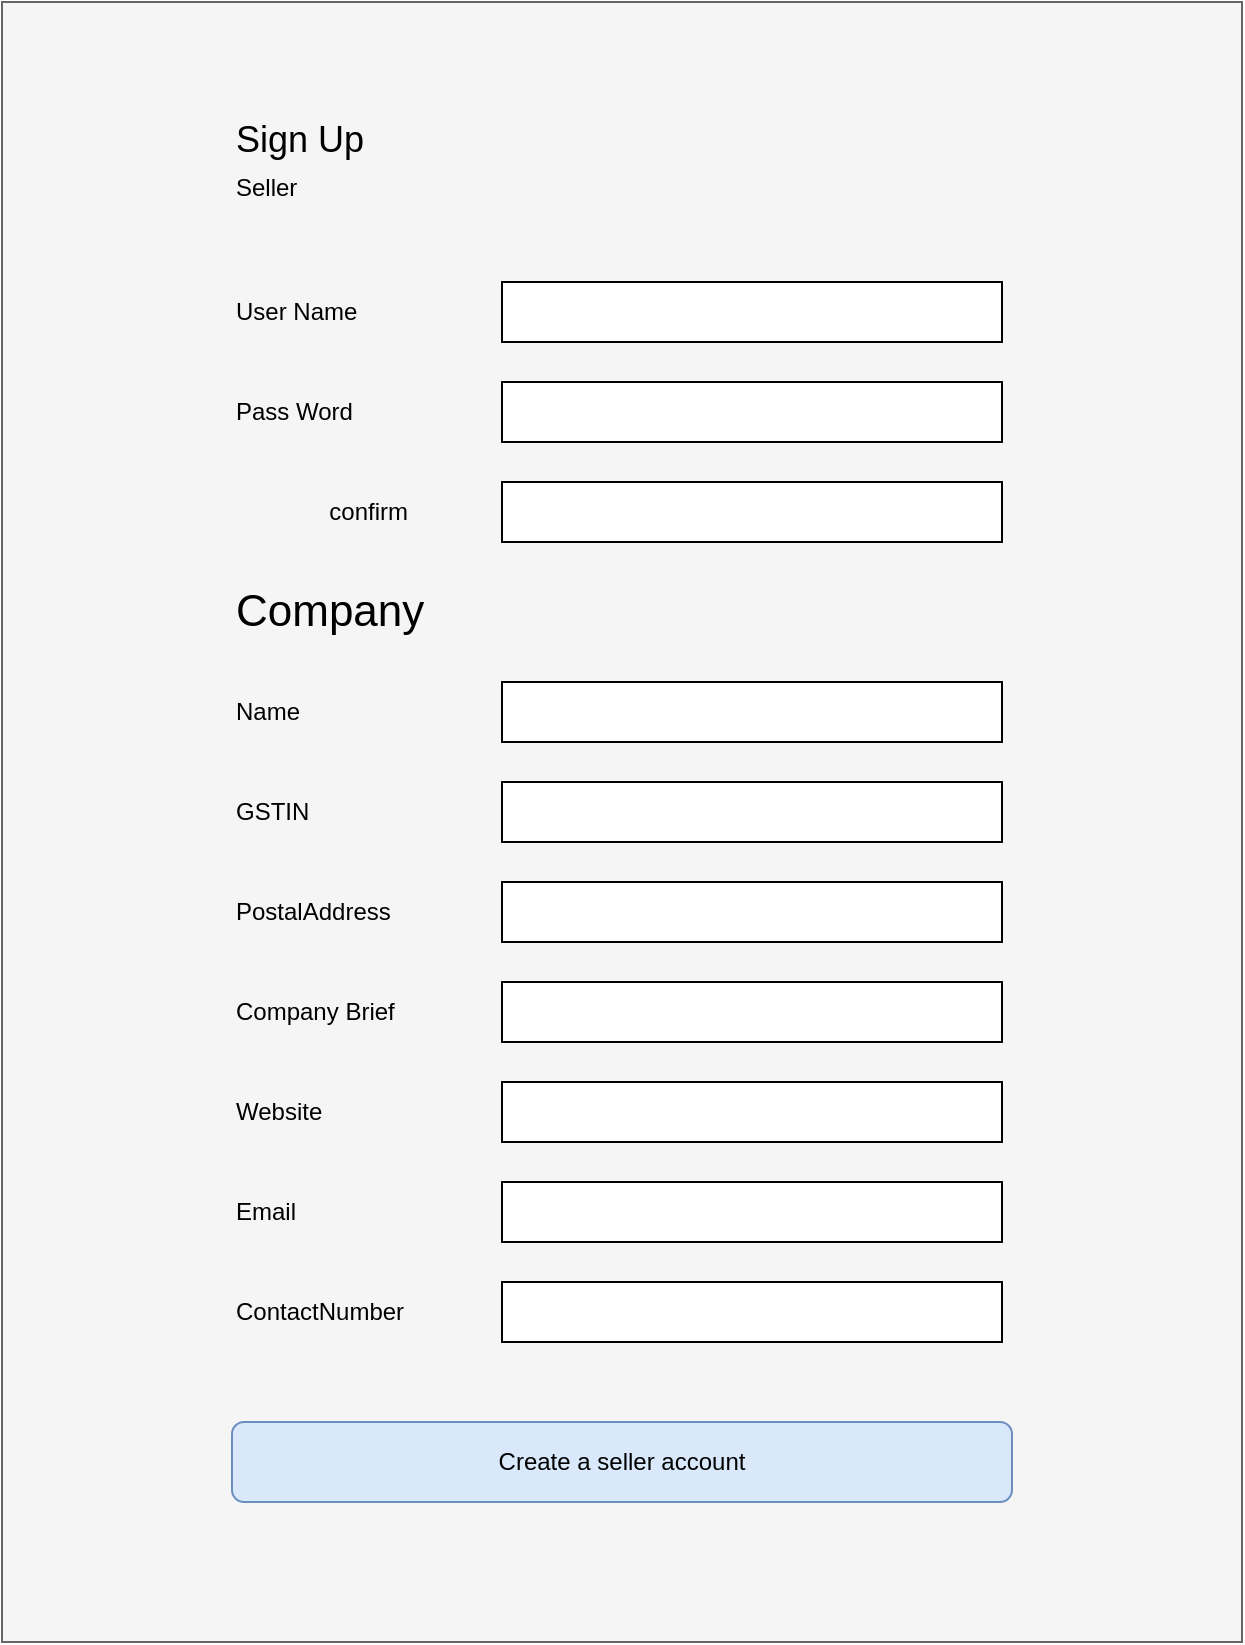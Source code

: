 <mxfile version="12.9.11"><diagram id="Kka3aJQ5U4JEoeN57MU2" name="Page-1"><mxGraphModel dx="1422" dy="769" grid="1" gridSize="10" guides="1" tooltips="1" connect="1" arrows="1" fold="1" page="1" pageScale="1" pageWidth="827" pageHeight="1169" math="0" shadow="0"><root><mxCell id="0"/><mxCell id="1" parent="0"/><mxCell id="M6Q5aE4et73TKSMjfHFa-4" value="" style="rounded=0;whiteSpace=wrap;html=1;fillColor=#f5f5f5;strokeColor=#666666;fontColor=#333333;glass=0;shadow=0;comic=0;" parent="1" vertex="1"><mxGeometry x="55" y="100" width="620" height="820" as="geometry"/></mxCell><mxCell id="M6Q5aE4et73TKSMjfHFa-3" value="&lt;p style=&quot;line-height: 130%&quot;&gt;&lt;/p&gt;&lt;div&gt;&lt;font style=&quot;font-size: 18px&quot;&gt;Sign Up&lt;/font&gt;&lt;/div&gt;&lt;div&gt;&lt;font style=&quot;font-size: 18px&quot;&gt;&lt;font style=&quot;font-size: 12px&quot;&gt;Seller&lt;/font&gt;&lt;br&gt;&lt;/font&gt;&lt;/div&gt;&lt;p&gt;&lt;/p&gt;" style="text;html=1;strokeColor=none;fillColor=none;align=left;verticalAlign=middle;whiteSpace=wrap;rounded=0;" parent="1" vertex="1"><mxGeometry x="170" y="140" width="120" height="80" as="geometry"/></mxCell><mxCell id="M6Q5aE4et73TKSMjfHFa-23" value="Create a seller account" style="rounded=1;whiteSpace=wrap;html=1;fillColor=#dae8fc;strokeColor=#6c8ebf;" parent="1" vertex="1"><mxGeometry x="170" y="810" width="390" height="40" as="geometry"/></mxCell><mxCell id="fy9cm8ZcaS9VCyLOALBd-1" value="" style="rounded=0;whiteSpace=wrap;html=1;shadow=0;glass=0;comic=0;" parent="1" vertex="1"><mxGeometry x="305" y="240" width="250" height="30" as="geometry"/></mxCell><mxCell id="fy9cm8ZcaS9VCyLOALBd-2" value="User Name" style="text;html=1;strokeColor=none;fillColor=none;align=left;verticalAlign=middle;whiteSpace=wrap;rounded=0;shadow=0;glass=0;comic=0;" parent="1" vertex="1"><mxGeometry x="170" y="240" width="90" height="30" as="geometry"/></mxCell><mxCell id="fy9cm8ZcaS9VCyLOALBd-3" value="Pass Word" style="text;html=1;strokeColor=none;fillColor=none;align=left;verticalAlign=middle;whiteSpace=wrap;rounded=0;shadow=0;glass=0;comic=0;" parent="1" vertex="1"><mxGeometry x="170" y="290" width="90" height="30" as="geometry"/></mxCell><mxCell id="fy9cm8ZcaS9VCyLOALBd-4" value="" style="rounded=0;whiteSpace=wrap;html=1;shadow=0;glass=0;comic=0;" parent="1" vertex="1"><mxGeometry x="305" y="290" width="250" height="30" as="geometry"/></mxCell><mxCell id="fy9cm8ZcaS9VCyLOALBd-7" value="&lt;p style=&quot;font-size: 22px&quot;&gt;&lt;font style=&quot;font-size: 22px&quot;&gt;&lt;span lang=&quot;EN-US&quot;&gt;Company&lt;/span&gt;&lt;/font&gt;&lt;/p&gt;" style="text;html=1;strokeColor=none;fillColor=none;align=left;verticalAlign=middle;whiteSpace=wrap;rounded=0;shadow=0;glass=0;comic=0;" parent="1" vertex="1"><mxGeometry x="170" y="390" width="90" height="30" as="geometry"/></mxCell><mxCell id="fy9cm8ZcaS9VCyLOALBd-8" value="" style="rounded=0;whiteSpace=wrap;html=1;shadow=0;glass=0;comic=0;" parent="1" vertex="1"><mxGeometry x="305" y="440" width="250" height="30" as="geometry"/></mxCell><mxCell id="fy9cm8ZcaS9VCyLOALBd-9" value="confirm" style="text;html=1;strokeColor=none;fillColor=none;align=right;verticalAlign=middle;whiteSpace=wrap;rounded=0;shadow=0;glass=0;comic=0;" parent="1" vertex="1"><mxGeometry x="170" y="340" width="90" height="30" as="geometry"/></mxCell><mxCell id="fy9cm8ZcaS9VCyLOALBd-10" value="" style="rounded=0;whiteSpace=wrap;html=1;shadow=0;glass=0;comic=0;" parent="1" vertex="1"><mxGeometry x="305" y="340" width="250" height="30" as="geometry"/></mxCell><mxCell id="ZIlUYSITAoscAf5mMBly-1" value="Name" style="text;html=1;strokeColor=none;fillColor=none;align=left;verticalAlign=middle;whiteSpace=wrap;rounded=0;shadow=0;glass=0;comic=0;" vertex="1" parent="1"><mxGeometry x="170" y="440" width="90" height="30" as="geometry"/></mxCell><mxCell id="ZIlUYSITAoscAf5mMBly-2" value="" style="rounded=0;whiteSpace=wrap;html=1;shadow=0;glass=0;comic=0;" vertex="1" parent="1"><mxGeometry x="305" y="490" width="250" height="30" as="geometry"/></mxCell><mxCell id="ZIlUYSITAoscAf5mMBly-3" value="GSTIN" style="text;html=1;strokeColor=none;fillColor=none;align=left;verticalAlign=middle;whiteSpace=wrap;rounded=0;shadow=0;glass=0;comic=0;" vertex="1" parent="1"><mxGeometry x="170" y="490" width="90" height="30" as="geometry"/></mxCell><mxCell id="ZIlUYSITAoscAf5mMBly-4" value="" style="rounded=0;whiteSpace=wrap;html=1;shadow=0;glass=0;comic=0;" vertex="1" parent="1"><mxGeometry x="305" y="540" width="250" height="30" as="geometry"/></mxCell><mxCell id="ZIlUYSITAoscAf5mMBly-5" value="&lt;p&gt;&lt;span lang=&quot;EN-US&quot;&gt;PostalAddress&lt;/span&gt;&lt;/p&gt;" style="text;html=1;strokeColor=none;fillColor=none;align=left;verticalAlign=middle;whiteSpace=wrap;rounded=0;shadow=0;glass=0;comic=0;" vertex="1" parent="1"><mxGeometry x="170" y="540" width="90" height="30" as="geometry"/></mxCell><mxCell id="ZIlUYSITAoscAf5mMBly-6" value="" style="rounded=0;whiteSpace=wrap;html=1;shadow=0;glass=0;comic=0;" vertex="1" parent="1"><mxGeometry x="305" y="590" width="250" height="30" as="geometry"/></mxCell><mxCell id="ZIlUYSITAoscAf5mMBly-7" value="Company Brief " style="text;html=1;strokeColor=none;fillColor=none;align=left;verticalAlign=middle;whiteSpace=wrap;rounded=0;shadow=0;glass=0;comic=0;" vertex="1" parent="1"><mxGeometry x="170" y="590" width="90" height="30" as="geometry"/></mxCell><mxCell id="ZIlUYSITAoscAf5mMBly-8" value="" style="rounded=0;whiteSpace=wrap;html=1;shadow=0;glass=0;comic=0;" vertex="1" parent="1"><mxGeometry x="305" y="640" width="250" height="30" as="geometry"/></mxCell><mxCell id="ZIlUYSITAoscAf5mMBly-9" value="Website" style="text;html=1;strokeColor=none;fillColor=none;align=left;verticalAlign=middle;whiteSpace=wrap;rounded=0;shadow=0;glass=0;comic=0;" vertex="1" parent="1"><mxGeometry x="170" y="640" width="90" height="30" as="geometry"/></mxCell><mxCell id="ZIlUYSITAoscAf5mMBly-10" value="" style="rounded=0;whiteSpace=wrap;html=1;shadow=0;glass=0;comic=0;" vertex="1" parent="1"><mxGeometry x="305" y="690" width="250" height="30" as="geometry"/></mxCell><mxCell id="ZIlUYSITAoscAf5mMBly-11" value="Email" style="text;html=1;strokeColor=none;fillColor=none;align=left;verticalAlign=middle;whiteSpace=wrap;rounded=0;shadow=0;glass=0;comic=0;" vertex="1" parent="1"><mxGeometry x="170" y="690" width="90" height="30" as="geometry"/></mxCell><mxCell id="ZIlUYSITAoscAf5mMBly-12" value="" style="rounded=0;whiteSpace=wrap;html=1;shadow=0;glass=0;comic=0;" vertex="1" parent="1"><mxGeometry x="305" y="740" width="250" height="30" as="geometry"/></mxCell><mxCell id="ZIlUYSITAoscAf5mMBly-13" value="&lt;p&gt;&lt;span lang=&quot;EN-US&quot;&gt;ContactNumber&lt;/span&gt;&lt;/p&gt;" style="text;html=1;strokeColor=none;fillColor=none;align=left;verticalAlign=middle;whiteSpace=wrap;rounded=0;shadow=0;glass=0;comic=0;" vertex="1" parent="1"><mxGeometry x="170" y="740" width="90" height="30" as="geometry"/></mxCell></root></mxGraphModel></diagram></mxfile>